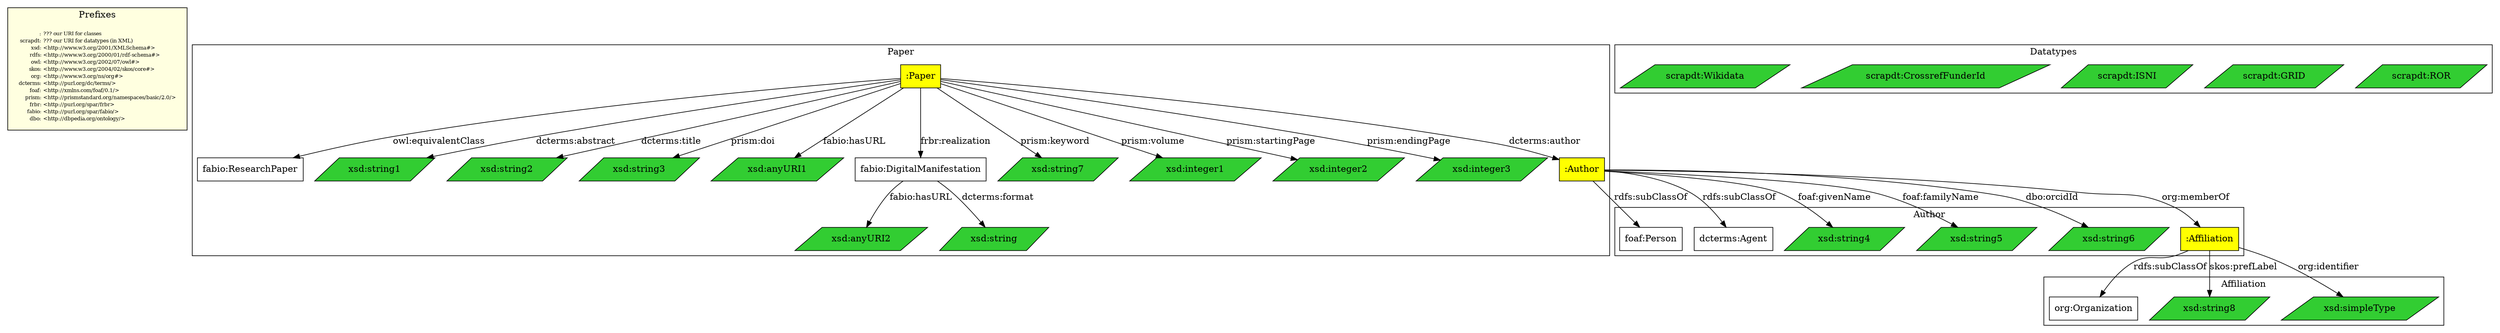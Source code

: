 digraph SCPE_Onto {
    subgraph cluster_prefixes {
        node [shape=none];
        prefixes [label=<<FONT POINT-SIZE="8">
<TABLE BORDER="0" CELLSPACING="0" CELLPADDING="1">
    <TR>
        <TD ALIGN="right">:</TD>
        <TD ALIGN="left">??? our URI for classes</TD>
    </TR>
    <TR>
        <TD ALIGN="right">scrapdt:</TD>
        <TD ALIGN="left">??? our URI for datatypes (in XML)</TD>
    </TR>
    <TR>
        <TD ALIGN="right">xsd:</TD>
        <TD ALIGN="left">&lt;http://www.w3.org/2001/XMLSchema#&gt;</TD>
    </TR>
    <TR>
        <TD ALIGN="right">rdfs:</TD>
        <TD ALIGN="left">&lt;http://www.w3.org/2000/01/rdf-schema#&gt;</TD>
    </TR>
    <TR>
        <TD ALIGN="right">owl:</TD>
        <TD ALIGN="left">&lt;http://www.w3.org/2002/07/owl#&gt;</TD>
    </TR>
    <TR>
        <TD ALIGN="right">skos:</TD>
        <TD ALIGN="left">&lt;http://www.w3.org/2004/02/skos/core#&gt;</TD>
    </TR>
    <TR>
        <TD ALIGN="right">org:</TD>
        <TD ALIGN="left">&lt;http://www.w3.org/ns/org#&gt;</TD>
    </TR>
    <TR>
        <TD ALIGN="right">dcterms:</TD>
        <TD ALIGN="left">&lt;http://purl.org/dc/terms/&gt;</TD>
    </TR>
    <TR>
        <TD ALIGN="right">foaf:</TD>
        <TD ALIGN="left">&lt;http://xmlns.com/foaf/0.1/&gt;</TD>
    </TR>
    <TR>
        <TD ALIGN="right">prism:</TD>
        <TD ALIGN="left">&lt;http://prismstandard.org/namespaces/basic/2.0/&gt;</TD>
    </TR>
    <TR>
        <TD ALIGN="right">frbr:</TD>
        <TD ALIGN="left">&lt;http://purl.org/spar/frbr&gt;</TD>
    </TR>
    <TR>
        <TD ALIGN="right">fabio:</TD>
        <TD ALIGN="left">&lt;http://purl.org/spar/fabio/&gt;</TD>
    </TR>
    <TR>
        <TD ALIGN="right">dbo:</TD>
        <TD ALIGN="left">&lt;http://dbpedia.org/ontology/&gt;</TD>
    </TR>
</TABLE></FONT>>];
        label = Prefixes;
        style = filled
        fillcolor = lightyellow;
    }

    subgraph cluster_paper {
        label = "Paper";
        node [shape=parallelogram, fillcolor=limegreen, style=filled];
        edge [shape=onormal];

        ":Paper" [shape=box, fillcolor=yellow, style=filled];
        "fabio:ResearchPaper" [shape=box, fillcolor=white];
        ":Paper" -> "fabio:ResearchPaper" [label="owl:equivalentClass"];
        
        ":Paper" -> "xsd:string1" [label="dcterms:abstract"];
        ":Paper" -> "xsd:string2" [label="dcterms:title"];
        ":Paper" -> "xsd:string3" [label="prism:doi"];
        ":Paper" -> "xsd:anyURI1" [label="fabio:hasURL"];

        ":Paper" -> ":Author" [label="dcterms:author", shape=normal];
        ":Paper" -> "xsd:string7" [label="prism:keyword"];
        ":Paper" -> "xsd:integer1" [label="prism:volume"];
        ":Paper" -> "xsd:integer2" [label="prism:startingPage"];
        ":Paper" -> "xsd:integer3" [label="prism:endingPage"];
        
        "fabio:DigitalManifestation" [shape=box, fillcolor=white];
        ":Paper" -> "fabio:DigitalManifestation" [label="frbr:realization"];
        "fabio:DigitalManifestation" -> "xsd:anyURI2" [label="fabio:hasURL"];
        "fabio:DigitalManifestation" -> "xsd:string" [label="dcterms:format"];
    }

    subgraph cluster_author {
        label = "Author";
        node [shape=parallelogram, fillcolor=limegreen, style=filled];
        edge [shape=onormal];

        ":Author" [shape=box, fillcolor=yellow, style=filled];
        "foaf:Person" [shape=box, fillcolor=white];
        ":Author" -> "foaf:Person" [label="rdfs:subClassOf"];
        "dcterms:Agent" [shape=box, fillcolor=white];
        ":Author" -> "dcterms:Agent" [label="rdfs:subClassOf"];

        ":Author" -> "xsd:string4" [label="foaf:givenName"];
        ":Author" -> "xsd:string5" [label="foaf:familyName"];
        ":Author" -> "xsd:string6" [label="dbo:orcidId"];
        
        ":Author" -> ":Affiliation" [label="org:memberOf"];
    }
    
    subgraph cluster_affiliation {
        label = "Affiliation";
        node [shape=parallelogram, fillcolor=limegreen, style=filled];
        edge [shape=onormal];
        
        ":Affiliation" [shape=box, fillcolor=yellow, style=filled];
        "org:Organization" [shape=box, fillcolor=white];
        ":Affiliation" -> "org:Organization" [label="rdfs:subClassOf"];
        
        ":Affiliation" -> "xsd:string8" [label="skos:prefLabel"];
        ":Affiliation" -> "xsd:simpleType" [label="org:identifier"];
    }
    
    subgraph cluster_datatypes {
        label = "Datatypes";
        node [shape=parallelogram, fillcolor=limegreen, style=filled];
        
        "scrapdt:ROR";
        "scrapdt:GRID";
        "scrapdt:ISNI";
        "scrapdt:CrossrefFunderId";
        "scrapdt:Wikidata";
    }
}
